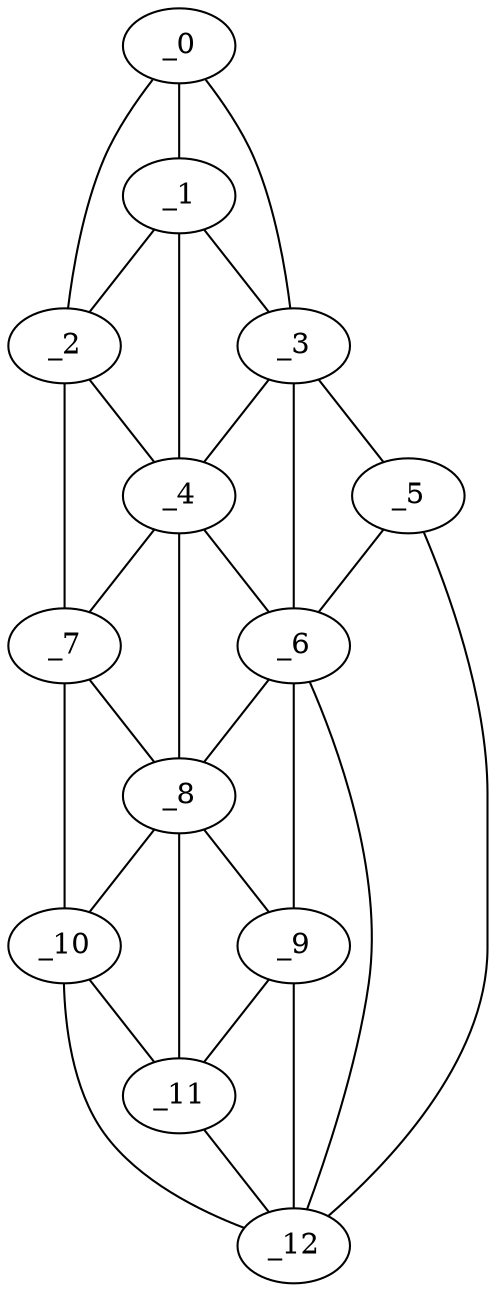 graph "obj51__35.gxl" {
	_0	 [x=5,
		y=61];
	_1	 [x=10,
		y=65];
	_0 -- _1	 [valence=2];
	_2	 [x=47,
		y=109];
	_0 -- _2	 [valence=1];
	_3	 [x=52,
		y=14];
	_0 -- _3	 [valence=1];
	_1 -- _2	 [valence=2];
	_1 -- _3	 [valence=2];
	_4	 [x=61,
		y=75];
	_1 -- _4	 [valence=2];
	_2 -- _4	 [valence=2];
	_7	 [x=97,
		y=121];
	_2 -- _7	 [valence=1];
	_3 -- _4	 [valence=2];
	_5	 [x=75,
		y=4];
	_3 -- _5	 [valence=1];
	_6	 [x=85,
		y=38];
	_3 -- _6	 [valence=2];
	_4 -- _6	 [valence=1];
	_4 -- _7	 [valence=1];
	_8	 [x=105,
		y=81];
	_4 -- _8	 [valence=2];
	_5 -- _6	 [valence=1];
	_12	 [x=126,
		y=70];
	_5 -- _12	 [valence=1];
	_6 -- _8	 [valence=2];
	_9	 [x=113,
		y=76];
	_6 -- _9	 [valence=1];
	_6 -- _12	 [valence=1];
	_7 -- _8	 [valence=2];
	_10	 [x=118,
		y=111];
	_7 -- _10	 [valence=1];
	_8 -- _9	 [valence=2];
	_8 -- _10	 [valence=2];
	_11	 [x=119,
		y=79];
	_8 -- _11	 [valence=2];
	_9 -- _11	 [valence=1];
	_9 -- _12	 [valence=2];
	_10 -- _11	 [valence=2];
	_10 -- _12	 [valence=1];
	_11 -- _12	 [valence=1];
}
